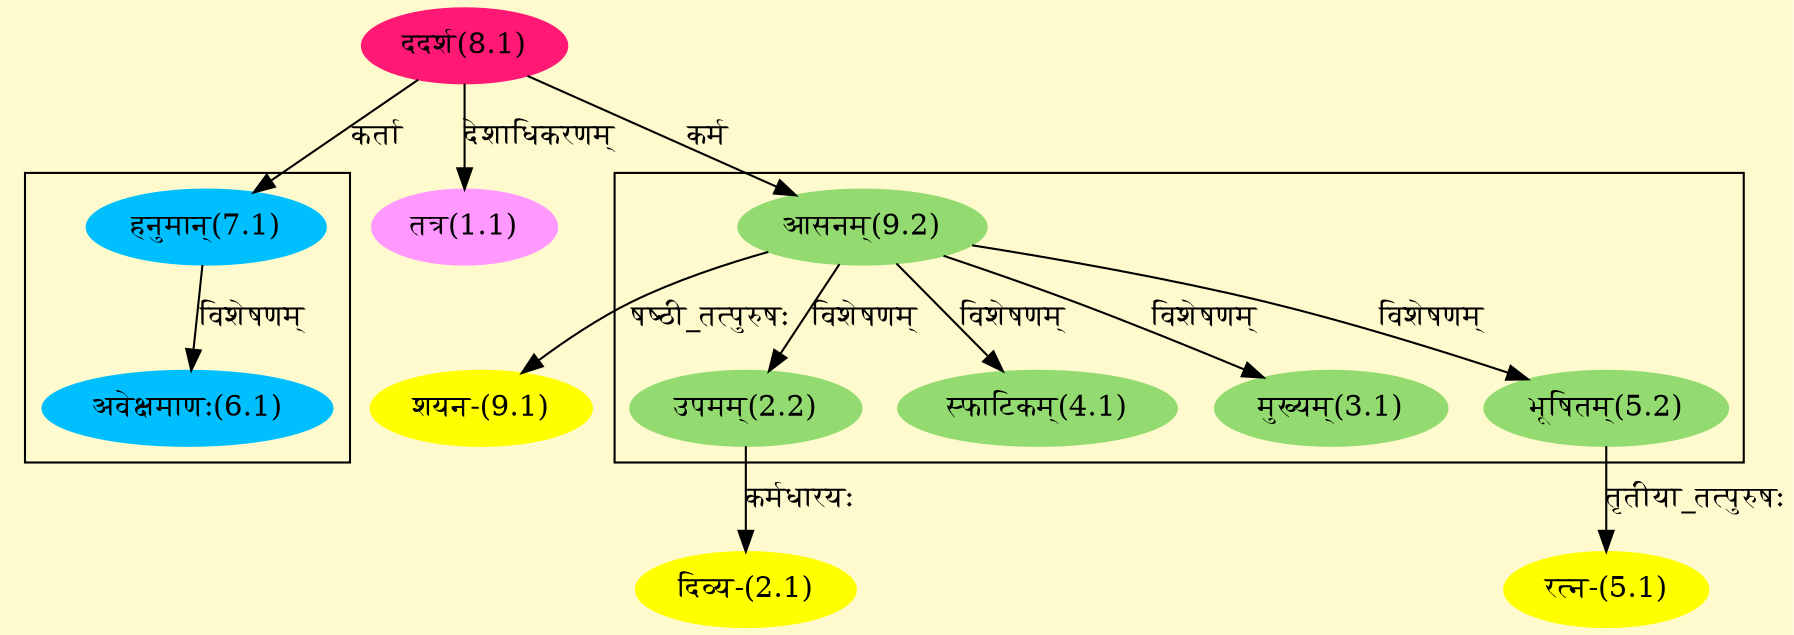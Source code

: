 digraph G{
rankdir=BT;
 compound=true;
 bgcolor="lemonchiffon1";

subgraph cluster_1{
Node2_2 [style=filled, color="#93DB70" label = "उपमम्(2.2)"]
Node9_2 [style=filled, color="#93DB70" label = "आसनम्(9.2)"]
Node3_1 [style=filled, color="#93DB70" label = "मुख्यम्(3.1)"]
Node4_1 [style=filled, color="#93DB70" label = "स्फाटिकम्(4.1)"]
Node5_2 [style=filled, color="#93DB70" label = "भूषितम्(5.2)"]

}

subgraph cluster_2{
Node6_1 [style=filled, color="#00BFFF" label = "अवेक्षमाणः(6.1)"]
Node7_1 [style=filled, color="#00BFFF" label = "हनुमान्(7.1)"]

}
Node1_1 [style=filled, color="#FF99FF" label = "तत्र(1.1)"]
Node8_1 [style=filled, color="#FF1975" label = "ददर्श(8.1)"]
Node2_1 [style=filled, color="#FFFF00" label = "दिव्य-(2.1)"]
Node2_2 [style=filled, color="#93DB70" label = "उपमम्(2.2)"]
Node5_1 [style=filled, color="#FFFF00" label = "रत्न-(5.1)"]
Node5_2 [style=filled, color="#93DB70" label = "भूषितम्(5.2)"]
Node7_1 [style=filled, color="#00BFFF" label = "हनुमान्(7.1)"]
Node [style=filled, color="" label = "()"]
Node9_1 [style=filled, color="#FFFF00" label = "शयन-(9.1)"]
Node9_2 [style=filled, color="#93DB70" label = "आसनम्(9.2)"]
/* Start of Relations section */

Node1_1 -> Node8_1 [  label="देशाधिकरणम्"  dir="back" ]
Node2_1 -> Node2_2 [  label="कर्मधारयः"  dir="back" ]
Node2_2 -> Node9_2 [  label="विशेषणम्"  dir="back" ]
Node3_1 -> Node9_2 [  label="विशेषणम्"  dir="back" ]
Node4_1 -> Node9_2 [  label="विशेषणम्"  dir="back" ]
Node5_1 -> Node5_2 [  label="तृतीया_तत्पुरुषः"  dir="back" ]
Node5_2 -> Node9_2 [  label="विशेषणम्"  dir="back" ]
Node6_1 -> Node7_1 [  label="विशेषणम्"  dir="back" ]
Node7_1 -> Node8_1 [  label="कर्ता"  dir="back" ]
Node9_1 -> Node9_2 [  label="षष्ठी_तत्पुरुषः"  dir="back" ]
Node9_2 -> Node8_1 [  label="कर्म"  dir="back" ]
}
